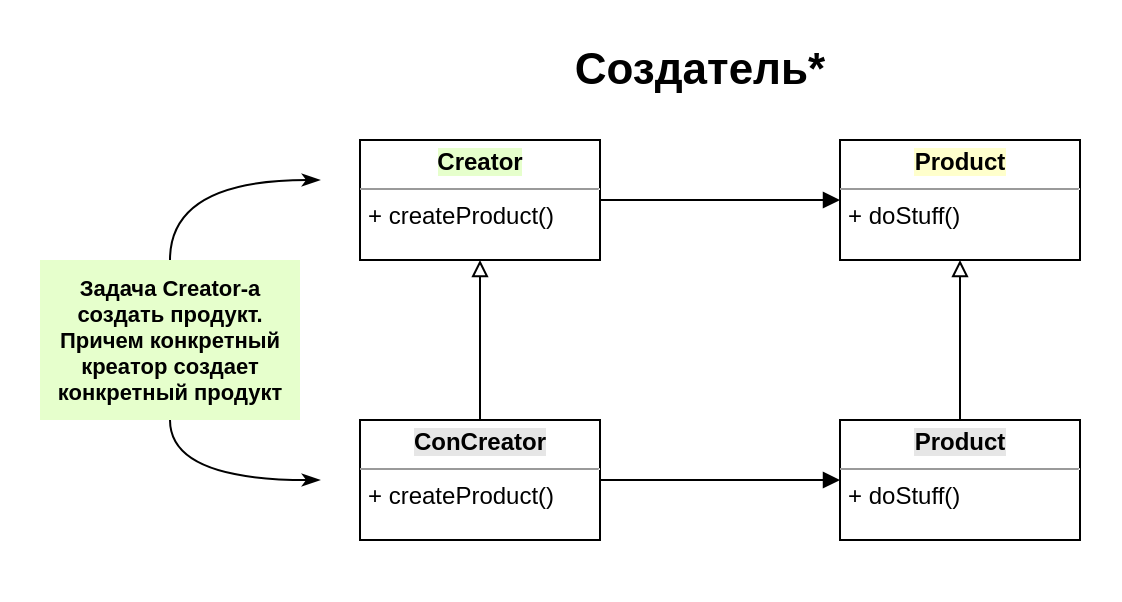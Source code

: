 <mxfile version="19.0.3" type="github">
  <diagram id="wLGAQCGHGHLKz0kfwaSM" name="Creator">
    <mxGraphModel dx="1511" dy="784" grid="1" gridSize="10" guides="1" tooltips="1" connect="1" arrows="1" fold="1" page="1" pageScale="1" pageWidth="827" pageHeight="1169" math="0" shadow="0">
      <root>
        <mxCell id="0" />
        <mxCell id="1" parent="0" />
        <mxCell id="_IwQiU22AYR1ubQPGY1t-22" style="edgeStyle=orthogonalEdgeStyle;rounded=0;orthogonalLoop=1;jettySize=auto;html=1;exitX=1;exitY=0.5;exitDx=0;exitDy=0;entryX=0;entryY=0.5;entryDx=0;entryDy=0;startArrow=none;startFill=0;endArrow=block;endFill=1;" edge="1" parent="1" source="_IwQiU22AYR1ubQPGY1t-16" target="_IwQiU22AYR1ubQPGY1t-18">
          <mxGeometry relative="1" as="geometry" />
        </mxCell>
        <mxCell id="_IwQiU22AYR1ubQPGY1t-16" value="&lt;p style=&quot;margin:0px;margin-top:4px;text-align:center;&quot;&gt;&lt;b style=&quot;background-color: rgb(230, 255, 204);&quot;&gt;Creator&lt;/b&gt;&lt;/p&gt;&lt;hr size=&quot;1&quot;&gt;&lt;p style=&quot;margin:0px;margin-left:4px;&quot;&gt;+ createProduct()&lt;/p&gt;" style="verticalAlign=top;align=left;overflow=fill;fontSize=12;fontFamily=Helvetica;html=1;" vertex="1" parent="1">
          <mxGeometry x="200" y="180" width="120" height="60" as="geometry" />
        </mxCell>
        <mxCell id="_IwQiU22AYR1ubQPGY1t-20" style="edgeStyle=orthogonalEdgeStyle;rounded=0;orthogonalLoop=1;jettySize=auto;html=1;exitX=0.5;exitY=0;exitDx=0;exitDy=0;entryX=0.5;entryY=1;entryDx=0;entryDy=0;startArrow=none;startFill=0;endArrow=block;endFill=0;" edge="1" parent="1" source="_IwQiU22AYR1ubQPGY1t-17" target="_IwQiU22AYR1ubQPGY1t-16">
          <mxGeometry relative="1" as="geometry" />
        </mxCell>
        <mxCell id="_IwQiU22AYR1ubQPGY1t-23" style="edgeStyle=orthogonalEdgeStyle;rounded=0;orthogonalLoop=1;jettySize=auto;html=1;exitX=1;exitY=0.5;exitDx=0;exitDy=0;entryX=0;entryY=0.5;entryDx=0;entryDy=0;startArrow=none;startFill=0;endArrow=block;endFill=1;" edge="1" parent="1" source="_IwQiU22AYR1ubQPGY1t-17" target="_IwQiU22AYR1ubQPGY1t-19">
          <mxGeometry relative="1" as="geometry" />
        </mxCell>
        <mxCell id="_IwQiU22AYR1ubQPGY1t-17" value="&lt;p style=&quot;margin:0px;margin-top:4px;text-align:center;&quot;&gt;&lt;b style=&quot;background-color: rgb(230, 230, 230);&quot;&gt;ConCreator&lt;/b&gt;&lt;/p&gt;&lt;hr size=&quot;1&quot;&gt;&lt;p style=&quot;margin:0px;margin-left:4px;&quot;&gt;+ createProduct()&lt;/p&gt;" style="verticalAlign=top;align=left;overflow=fill;fontSize=12;fontFamily=Helvetica;html=1;" vertex="1" parent="1">
          <mxGeometry x="200" y="320" width="120" height="60" as="geometry" />
        </mxCell>
        <mxCell id="_IwQiU22AYR1ubQPGY1t-18" value="&lt;p style=&quot;margin:0px;margin-top:4px;text-align:center;&quot;&gt;&lt;b style=&quot;background-color: rgb(255, 255, 204);&quot;&gt;Product&lt;/b&gt;&lt;/p&gt;&lt;hr size=&quot;1&quot;&gt;&lt;p style=&quot;margin:0px;margin-left:4px;&quot;&gt;+ doStuff()&lt;/p&gt;" style="verticalAlign=top;align=left;overflow=fill;fontSize=12;fontFamily=Helvetica;html=1;" vertex="1" parent="1">
          <mxGeometry x="440" y="180" width="120" height="60" as="geometry" />
        </mxCell>
        <mxCell id="_IwQiU22AYR1ubQPGY1t-21" style="edgeStyle=orthogonalEdgeStyle;rounded=0;orthogonalLoop=1;jettySize=auto;html=1;exitX=0.5;exitY=0;exitDx=0;exitDy=0;entryX=0.5;entryY=1;entryDx=0;entryDy=0;startArrow=none;startFill=0;endArrow=block;endFill=0;" edge="1" parent="1" source="_IwQiU22AYR1ubQPGY1t-19" target="_IwQiU22AYR1ubQPGY1t-18">
          <mxGeometry relative="1" as="geometry" />
        </mxCell>
        <mxCell id="_IwQiU22AYR1ubQPGY1t-19" value="&lt;p style=&quot;margin:0px;margin-top:4px;text-align:center;&quot;&gt;&lt;b style=&quot;background-color: rgb(230, 230, 230);&quot;&gt;Product&lt;/b&gt;&lt;/p&gt;&lt;hr size=&quot;1&quot;&gt;&lt;p style=&quot;margin:0px;margin-left:4px;&quot;&gt;+ doStuff()&lt;/p&gt;" style="verticalAlign=top;align=left;overflow=fill;fontSize=12;fontFamily=Helvetica;html=1;" vertex="1" parent="1">
          <mxGeometry x="440" y="320" width="120" height="60" as="geometry" />
        </mxCell>
        <mxCell id="_IwQiU22AYR1ubQPGY1t-25" style="edgeStyle=orthogonalEdgeStyle;rounded=0;orthogonalLoop=1;jettySize=auto;html=1;exitX=0.5;exitY=0;exitDx=0;exitDy=0;startArrow=none;startFill=0;endArrow=classicThin;endFill=1;curved=1;" edge="1" parent="1" source="_IwQiU22AYR1ubQPGY1t-24">
          <mxGeometry relative="1" as="geometry">
            <mxPoint x="180" y="200" as="targetPoint" />
            <Array as="points">
              <mxPoint x="105" y="200" />
            </Array>
          </mxGeometry>
        </mxCell>
        <mxCell id="_IwQiU22AYR1ubQPGY1t-26" style="edgeStyle=orthogonalEdgeStyle;curved=1;rounded=0;orthogonalLoop=1;jettySize=auto;html=1;exitX=0.5;exitY=1;exitDx=0;exitDy=0;startArrow=none;startFill=0;endArrow=classicThin;endFill=1;" edge="1" parent="1" source="_IwQiU22AYR1ubQPGY1t-24">
          <mxGeometry relative="1" as="geometry">
            <mxPoint x="180" y="350" as="targetPoint" />
            <Array as="points">
              <mxPoint x="105" y="350" />
            </Array>
          </mxGeometry>
        </mxCell>
        <mxCell id="_IwQiU22AYR1ubQPGY1t-24" value="Задача Creator-а создать продукт. Причем конкретный креатор создает конкретный продукт" style="text;html=1;strokeColor=none;fillColor=#E6FFCC;align=center;verticalAlign=middle;whiteSpace=wrap;rounded=0;fontSize=11;fontStyle=1" vertex="1" parent="1">
          <mxGeometry x="40" y="240" width="130" height="80" as="geometry" />
        </mxCell>
        <mxCell id="_IwQiU22AYR1ubQPGY1t-27" value="&lt;b style=&quot;font-size: 22px;&quot;&gt;&lt;font style=&quot;font-size: 22px;&quot;&gt;Создатель*&lt;/font&gt;&lt;/b&gt;" style="text;html=1;strokeColor=none;fillColor=none;align=center;verticalAlign=middle;whiteSpace=wrap;rounded=0;fontSize=22;" vertex="1" parent="1">
          <mxGeometry x="340" y="130" width="60" height="30" as="geometry" />
        </mxCell>
        <mxCell id="_IwQiU22AYR1ubQPGY1t-29" value="" style="rounded=0;whiteSpace=wrap;html=1;labelBackgroundColor=#E6E6E6;fillColor=none;strokeColor=none;" vertex="1" parent="1">
          <mxGeometry x="20" y="110" width="560" height="300" as="geometry" />
        </mxCell>
      </root>
    </mxGraphModel>
  </diagram>
</mxfile>
